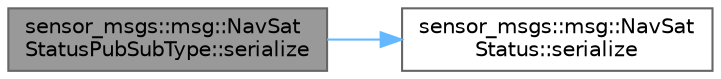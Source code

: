 digraph "sensor_msgs::msg::NavSatStatusPubSubType::serialize"
{
 // INTERACTIVE_SVG=YES
 // LATEX_PDF_SIZE
  bgcolor="transparent";
  edge [fontname=Helvetica,fontsize=10,labelfontname=Helvetica,labelfontsize=10];
  node [fontname=Helvetica,fontsize=10,shape=box,height=0.2,width=0.4];
  rankdir="LR";
  Node1 [id="Node000001",label="sensor_msgs::msg::NavSat\lStatusPubSubType::serialize",height=0.2,width=0.4,color="gray40", fillcolor="grey60", style="filled", fontcolor="black",tooltip=" "];
  Node1 -> Node2 [id="edge1_Node000001_Node000002",color="steelblue1",style="solid",tooltip=" "];
  Node2 [id="Node000002",label="sensor_msgs::msg::NavSat\lStatus::serialize",height=0.2,width=0.4,color="grey40", fillcolor="white", style="filled",URL="$d6/dc8/classsensor__msgs_1_1msg_1_1NavSatStatus.html#a297035be64af0927df90d6fa1e9ea05a",tooltip="This function serializes an object using CDR serialization."];
}

